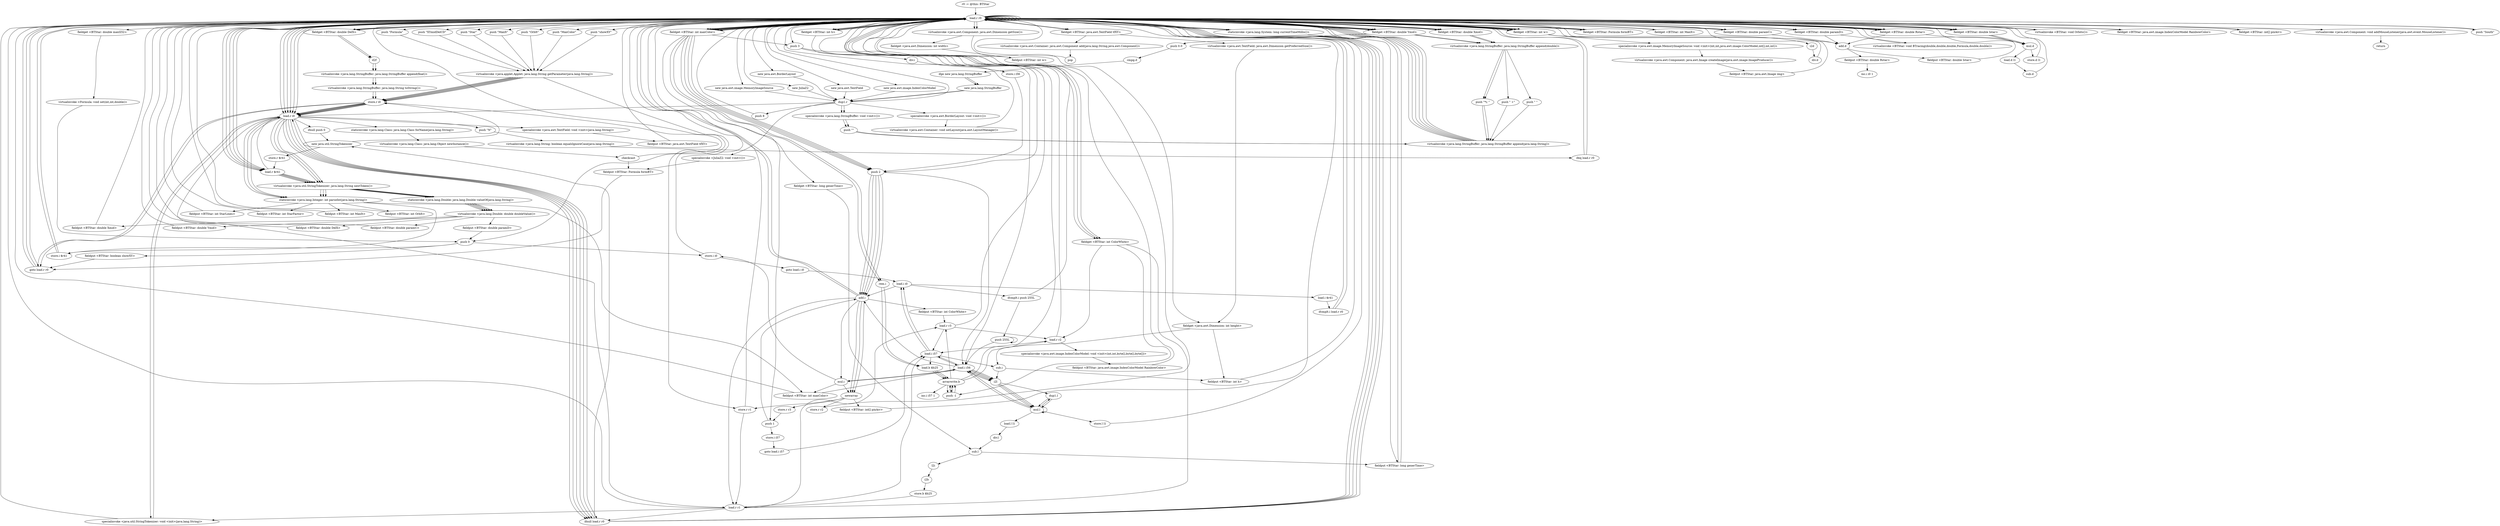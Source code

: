 digraph "" {
    "r0 := @this: BTStar"
    "load.r r0"
    "r0 := @this: BTStar"->"load.r r0";
    "push \"XYmidDelCD\""
    "load.r r0"->"push \"XYmidDelCD\"";
    "virtualinvoke <java.applet.Applet: java.lang.String getParameter(java.lang.String)>"
    "push \"XYmidDelCD\""->"virtualinvoke <java.applet.Applet: java.lang.String getParameter(java.lang.String)>";
    "store.r i0"
    "virtualinvoke <java.applet.Applet: java.lang.String getParameter(java.lang.String)>"->"store.r i0";
    "load.r i0"
    "store.r i0"->"load.r i0";
    "ifnull push 0"
    "load.r i0"->"ifnull push 0";
    "new java.util.StringTokenizer"
    "ifnull push 0"->"new java.util.StringTokenizer";
    "store.r $r41"
    "new java.util.StringTokenizer"->"store.r $r41";
    "load.r $r41"
    "store.r $r41"->"load.r $r41";
    "load.r $r41"->"load.r i0";
    "specialinvoke <java.util.StringTokenizer: void <init>(java.lang.String)>"
    "load.r i0"->"specialinvoke <java.util.StringTokenizer: void <init>(java.lang.String)>";
    "specialinvoke <java.util.StringTokenizer: void <init>(java.lang.String)>"->"load.r r0";
    "load.r r0"->"load.r $r41";
    "virtualinvoke <java.util.StringTokenizer: java.lang.String nextToken()>"
    "load.r $r41"->"virtualinvoke <java.util.StringTokenizer: java.lang.String nextToken()>";
    "staticinvoke <java.lang.Double: java.lang.Double valueOf(java.lang.String)>"
    "virtualinvoke <java.util.StringTokenizer: java.lang.String nextToken()>"->"staticinvoke <java.lang.Double: java.lang.Double valueOf(java.lang.String)>";
    "virtualinvoke <java.lang.Double: double doubleValue()>"
    "staticinvoke <java.lang.Double: java.lang.Double valueOf(java.lang.String)>"->"virtualinvoke <java.lang.Double: double doubleValue()>";
    "fieldput <BTStar: double Xmid>"
    "virtualinvoke <java.lang.Double: double doubleValue()>"->"fieldput <BTStar: double Xmid>";
    "fieldput <BTStar: double Xmid>"->"load.r r0";
    "load.r r0"->"load.r $r41";
    "load.r $r41"->"virtualinvoke <java.util.StringTokenizer: java.lang.String nextToken()>";
    "virtualinvoke <java.util.StringTokenizer: java.lang.String nextToken()>"->"staticinvoke <java.lang.Double: java.lang.Double valueOf(java.lang.String)>";
    "staticinvoke <java.lang.Double: java.lang.Double valueOf(java.lang.String)>"->"virtualinvoke <java.lang.Double: double doubleValue()>";
    "fieldput <BTStar: double Ymid>"
    "virtualinvoke <java.lang.Double: double doubleValue()>"->"fieldput <BTStar: double Ymid>";
    "fieldput <BTStar: double Ymid>"->"load.r r0";
    "load.r r0"->"load.r $r41";
    "load.r $r41"->"virtualinvoke <java.util.StringTokenizer: java.lang.String nextToken()>";
    "virtualinvoke <java.util.StringTokenizer: java.lang.String nextToken()>"->"staticinvoke <java.lang.Double: java.lang.Double valueOf(java.lang.String)>";
    "staticinvoke <java.lang.Double: java.lang.Double valueOf(java.lang.String)>"->"virtualinvoke <java.lang.Double: double doubleValue()>";
    "fieldput <BTStar: double DelX>"
    "virtualinvoke <java.lang.Double: double doubleValue()>"->"fieldput <BTStar: double DelX>";
    "fieldput <BTStar: double DelX>"->"load.r r0";
    "load.r r0"->"load.r $r41";
    "load.r $r41"->"virtualinvoke <java.util.StringTokenizer: java.lang.String nextToken()>";
    "virtualinvoke <java.util.StringTokenizer: java.lang.String nextToken()>"->"staticinvoke <java.lang.Double: java.lang.Double valueOf(java.lang.String)>";
    "staticinvoke <java.lang.Double: java.lang.Double valueOf(java.lang.String)>"->"virtualinvoke <java.lang.Double: double doubleValue()>";
    "fieldput <BTStar: double paramC>"
    "virtualinvoke <java.lang.Double: double doubleValue()>"->"fieldput <BTStar: double paramC>";
    "fieldput <BTStar: double paramC>"->"load.r r0";
    "load.r r0"->"load.r $r41";
    "load.r $r41"->"virtualinvoke <java.util.StringTokenizer: java.lang.String nextToken()>";
    "virtualinvoke <java.util.StringTokenizer: java.lang.String nextToken()>"->"staticinvoke <java.lang.Double: java.lang.Double valueOf(java.lang.String)>";
    "staticinvoke <java.lang.Double: java.lang.Double valueOf(java.lang.String)>"->"virtualinvoke <java.lang.Double: double doubleValue()>";
    "fieldput <BTStar: double paramD>"
    "virtualinvoke <java.lang.Double: double doubleValue()>"->"fieldput <BTStar: double paramD>";
    "push 0"
    "fieldput <BTStar: double paramD>"->"push 0";
    "store.i $r41"
    "push 0"->"store.i $r41";
    "store.i $r41"->"load.r r0";
    "push \"Star\""
    "load.r r0"->"push \"Star\"";
    "push \"Star\""->"virtualinvoke <java.applet.Applet: java.lang.String getParameter(java.lang.String)>";
    "store.r r1"
    "virtualinvoke <java.applet.Applet: java.lang.String getParameter(java.lang.String)>"->"store.r r1";
    "load.r r1"
    "store.r r1"->"load.r r1";
    "ifnull load.r r0"
    "load.r r1"->"ifnull load.r r0";
    "ifnull load.r r0"->"new java.util.StringTokenizer";
    "new java.util.StringTokenizer"->"store.r i0";
    "store.r i0"->"load.r i0";
    "load.r i0"->"load.r r1";
    "load.r r1"->"specialinvoke <java.util.StringTokenizer: void <init>(java.lang.String)>";
    "specialinvoke <java.util.StringTokenizer: void <init>(java.lang.String)>"->"load.r i0";
    "load.r i0"->"virtualinvoke <java.util.StringTokenizer: java.lang.String nextToken()>";
    "staticinvoke <java.lang.Integer: int parseInt(java.lang.String)>"
    "virtualinvoke <java.util.StringTokenizer: java.lang.String nextToken()>"->"staticinvoke <java.lang.Integer: int parseInt(java.lang.String)>";
    "staticinvoke <java.lang.Integer: int parseInt(java.lang.String)>"->"store.i $r41";
    "store.i $r41"->"load.r r0";
    "load.r r0"->"load.r i0";
    "load.r i0"->"virtualinvoke <java.util.StringTokenizer: java.lang.String nextToken()>";
    "virtualinvoke <java.util.StringTokenizer: java.lang.String nextToken()>"->"staticinvoke <java.lang.Integer: int parseInt(java.lang.String)>";
    "fieldput <BTStar: int StarLines>"
    "staticinvoke <java.lang.Integer: int parseInt(java.lang.String)>"->"fieldput <BTStar: int StarLines>";
    "fieldput <BTStar: int StarLines>"->"load.r r0";
    "load.r r0"->"load.r i0";
    "load.r i0"->"virtualinvoke <java.util.StringTokenizer: java.lang.String nextToken()>";
    "virtualinvoke <java.util.StringTokenizer: java.lang.String nextToken()>"->"staticinvoke <java.lang.Integer: int parseInt(java.lang.String)>";
    "fieldput <BTStar: int StarFactor>"
    "staticinvoke <java.lang.Integer: int parseInt(java.lang.String)>"->"fieldput <BTStar: int StarFactor>";
    "fieldput <BTStar: int StarFactor>"->"load.r r0";
    "push \"MaxIt\""
    "load.r r0"->"push \"MaxIt\"";
    "push \"MaxIt\""->"virtualinvoke <java.applet.Applet: java.lang.String getParameter(java.lang.String)>";
    "virtualinvoke <java.applet.Applet: java.lang.String getParameter(java.lang.String)>"->"store.r i0";
    "store.r i0"->"load.r i0";
    "load.r i0"->"ifnull load.r r0";
    "ifnull load.r r0"->"load.r r0";
    "load.r r0"->"load.r i0";
    "load.r i0"->"staticinvoke <java.lang.Integer: int parseInt(java.lang.String)>";
    "fieldput <BTStar: int MaxIt>"
    "staticinvoke <java.lang.Integer: int parseInt(java.lang.String)>"->"fieldput <BTStar: int MaxIt>";
    "fieldput <BTStar: int MaxIt>"->"load.r r0";
    "push \"OrbIt\""
    "load.r r0"->"push \"OrbIt\"";
    "push \"OrbIt\""->"virtualinvoke <java.applet.Applet: java.lang.String getParameter(java.lang.String)>";
    "virtualinvoke <java.applet.Applet: java.lang.String getParameter(java.lang.String)>"->"store.r i0";
    "store.r i0"->"load.r i0";
    "load.r i0"->"ifnull load.r r0";
    "ifnull load.r r0"->"load.r r0";
    "load.r r0"->"load.r i0";
    "load.r i0"->"staticinvoke <java.lang.Integer: int parseInt(java.lang.String)>";
    "fieldput <BTStar: int OrbIt>"
    "staticinvoke <java.lang.Integer: int parseInt(java.lang.String)>"->"fieldput <BTStar: int OrbIt>";
    "fieldput <BTStar: int OrbIt>"->"load.r r0";
    "push \"MaxColor\""
    "load.r r0"->"push \"MaxColor\"";
    "push \"MaxColor\""->"virtualinvoke <java.applet.Applet: java.lang.String getParameter(java.lang.String)>";
    "virtualinvoke <java.applet.Applet: java.lang.String getParameter(java.lang.String)>"->"store.r i0";
    "store.r i0"->"load.r i0";
    "load.r i0"->"ifnull load.r r0";
    "ifnull load.r r0"->"load.r r0";
    "load.r r0"->"load.r i0";
    "load.r i0"->"staticinvoke <java.lang.Integer: int parseInt(java.lang.String)>";
    "fieldput <BTStar: int maxColor>"
    "staticinvoke <java.lang.Integer: int parseInt(java.lang.String)>"->"fieldput <BTStar: int maxColor>";
    "fieldput <BTStar: int maxColor>"->"load.r r0";
    "fieldget <BTStar: int maxColor>"
    "load.r r0"->"fieldget <BTStar: int maxColor>";
    "push 3"
    "fieldget <BTStar: int maxColor>"->"push 3";
    "div.i"
    "push 3"->"div.i";
    "store.i i56"
    "div.i"->"store.i i56";
    "push 2"
    "store.i i56"->"push 2";
    "load.i i56"
    "push 2"->"load.i i56";
    "mul.i"
    "load.i i56"->"mul.i";
    "store.i i0"
    "mul.i"->"store.i i0";
    "store.i i0"->"load.r r0";
    "load.r r0"->"push 3";
    "push 3"->"load.i i56";
    "load.i i56"->"mul.i";
    "mul.i"->"fieldput <BTStar: int maxColor>";
    "fieldput <BTStar: int maxColor>"->"load.i i56";
    "i2l"
    "load.i i56"->"i2l";
    "i2l"->"load.i i56";
    "load.i i56"->"i2l";
    "mul.l"
    "i2l"->"mul.l";
    "mul.l"->"load.i i56";
    "load.i i56"->"i2l";
    "i2l"->"mul.l";
    "mul.l"->"load.i i56";
    "load.i i56"->"i2l";
    "i2l"->"mul.l";
    "store.l l1"
    "mul.l"->"store.l l1";
    "store.l l1"->"load.r r0";
    "load.r r0"->"fieldget <BTStar: int maxColor>";
    "fieldget <BTStar: int maxColor>"->"push 2";
    "add.i"
    "push 2"->"add.i";
    "newarray"
    "add.i"->"newarray";
    "newarray"->"store.r r1";
    "store.r r1"->"load.r r0";
    "load.r r0"->"fieldget <BTStar: int maxColor>";
    "fieldget <BTStar: int maxColor>"->"push 2";
    "push 2"->"add.i";
    "add.i"->"newarray";
    "store.r r2"
    "newarray"->"store.r r2";
    "store.r r2"->"load.r r0";
    "load.r r0"->"fieldget <BTStar: int maxColor>";
    "fieldget <BTStar: int maxColor>"->"push 2";
    "push 2"->"add.i";
    "add.i"->"newarray";
    "store.r r3"
    "newarray"->"store.r r3";
    "push 1"
    "store.r r3"->"push 1";
    "store.i i57"
    "push 1"->"store.i i57";
    "goto load.i i57"
    "store.i i57"->"goto load.i i57";
    "load.i i57"
    "goto load.i i57"->"load.i i57";
    "load.i i0"
    "load.i i57"->"load.i i0";
    "ifcmplt.i push 255L"
    "load.i i0"->"ifcmplt.i push 255L";
    "ifcmplt.i push 255L"->"load.r r0";
    "load.r r0"->"load.r r0";
    "load.r r0"->"fieldget <BTStar: int maxColor>";
    "fieldget <BTStar: int maxColor>"->"push 1";
    "push 1"->"add.i";
    "fieldput <BTStar: int ColorWhite>"
    "add.i"->"fieldput <BTStar: int ColorWhite>";
    "load.r r3"
    "fieldput <BTStar: int ColorWhite>"->"load.r r3";
    "load.r r3"->"load.r r0";
    "fieldget <BTStar: int ColorWhite>"
    "load.r r0"->"fieldget <BTStar: int ColorWhite>";
    "load.r r2"
    "fieldget <BTStar: int ColorWhite>"->"load.r r2";
    "load.r r2"->"load.r r0";
    "load.r r0"->"fieldget <BTStar: int ColorWhite>";
    "fieldget <BTStar: int ColorWhite>"->"load.r r1";
    "load.r r1"->"load.r r0";
    "load.r r0"->"fieldget <BTStar: int ColorWhite>";
    "push -1"
    "fieldget <BTStar: int ColorWhite>"->"push -1";
    "arraywrite.b"
    "push -1"->"arraywrite.b";
    "arraywrite.b"->"push -1";
    "push -1"->"arraywrite.b";
    "arraywrite.b"->"push -1";
    "push -1"->"arraywrite.b";
    "arraywrite.b"->"load.r r0";
    "new java.awt.image.IndexColorModel"
    "load.r r0"->"new java.awt.image.IndexColorModel";
    "dup1.r"
    "new java.awt.image.IndexColorModel"->"dup1.r";
    "push 8"
    "dup1.r"->"push 8";
    "push 8"->"load.r r0";
    "load.r r0"->"fieldget <BTStar: int maxColor>";
    "fieldget <BTStar: int maxColor>"->"push 2";
    "push 2"->"add.i";
    "add.i"->"load.r r1";
    "load.r r1"->"load.r r3";
    "load.r r3"->"load.r r2";
    "specialinvoke <java.awt.image.IndexColorModel: void <init>(int,int,byte[],byte[],byte[])>"
    "load.r r2"->"specialinvoke <java.awt.image.IndexColorModel: void <init>(int,int,byte[],byte[],byte[])>";
    "fieldput <BTStar: java.awt.image.IndexColorModel RainbowColor>"
    "specialinvoke <java.awt.image.IndexColorModel: void <init>(int,int,byte[],byte[],byte[])>"->"fieldput <BTStar: java.awt.image.IndexColorModel RainbowColor>";
    "fieldput <BTStar: java.awt.image.IndexColorModel RainbowColor>"->"load.r r0";
    "load.r r0"->"load.r r0";
    "virtualinvoke <java.awt.Component: java.awt.Dimension getSize()>"
    "load.r r0"->"virtualinvoke <java.awt.Component: java.awt.Dimension getSize()>";
    "fieldget <java.awt.Dimension: int width>"
    "virtualinvoke <java.awt.Component: java.awt.Dimension getSize()>"->"fieldget <java.awt.Dimension: int width>";
    "fieldput <BTStar: int w>"
    "fieldget <java.awt.Dimension: int width>"->"fieldput <BTStar: int w>";
    "fieldput <BTStar: int w>"->"load.r r0";
    "load.r r0"->"load.r r0";
    "load.r r0"->"virtualinvoke <java.awt.Component: java.awt.Dimension getSize()>";
    "fieldget <java.awt.Dimension: int height>"
    "virtualinvoke <java.awt.Component: java.awt.Dimension getSize()>"->"fieldget <java.awt.Dimension: int height>";
    "fieldput <BTStar: int h>"
    "fieldget <java.awt.Dimension: int height>"->"fieldput <BTStar: int h>";
    "fieldput <BTStar: int h>"->"load.r r0";
    "push \"showXY\""
    "load.r r0"->"push \"showXY\"";
    "push \"showXY\""->"virtualinvoke <java.applet.Applet: java.lang.String getParameter(java.lang.String)>";
    "virtualinvoke <java.applet.Applet: java.lang.String getParameter(java.lang.String)>"->"store.r i0";
    "store.r i0"->"load.r i0";
    "load.r i0"->"ifnull load.r r0";
    "ifnull load.r r0"->"load.r i0";
    "push \"N\""
    "load.r i0"->"push \"N\"";
    "virtualinvoke <java.lang.String: boolean equalsIgnoreCase(java.lang.String)>"
    "push \"N\""->"virtualinvoke <java.lang.String: boolean equalsIgnoreCase(java.lang.String)>";
    "ifeq load.r r0"
    "virtualinvoke <java.lang.String: boolean equalsIgnoreCase(java.lang.String)>"->"ifeq load.r r0";
    "ifeq load.r r0"->"load.r r0";
    "load.r r0"->"push 0";
    "fieldput <BTStar: boolean showXY>"
    "push 0"->"fieldput <BTStar: boolean showXY>";
    "goto load.r r0"
    "fieldput <BTStar: boolean showXY>"->"goto load.r r0";
    "goto load.r r0"->"load.r r0";
    "load.r r0"->"load.r r0";
    "fieldget <BTStar: int w>"
    "load.r r0"->"fieldget <BTStar: int w>";
    "fieldget <BTStar: int w>"->"load.r r0";
    "fieldget <BTStar: int h>"
    "load.r r0"->"fieldget <BTStar: int h>";
    "fieldget <BTStar: int h>"->"push 2";
    "push 2"->"add.i";
    "add.i"->"mul.i";
    "mul.i"->"newarray";
    "fieldput <BTStar: int[] pixArr>"
    "newarray"->"fieldput <BTStar: int[] pixArr>";
    "fieldput <BTStar: int[] pixArr>"->"load.r r0";
    "push \"Formula\""
    "load.r r0"->"push \"Formula\"";
    "push \"Formula\""->"virtualinvoke <java.applet.Applet: java.lang.String getParameter(java.lang.String)>";
    "virtualinvoke <java.applet.Applet: java.lang.String getParameter(java.lang.String)>"->"store.r i0";
    "store.r i0"->"load.r i0";
    "load.r i0"->"ifnull load.r r0";
    "ifnull load.r r0"->"load.r r0";
    "load.r r0"->"load.r i0";
    "staticinvoke <java.lang.Class: java.lang.Class forName(java.lang.String)>"
    "load.r i0"->"staticinvoke <java.lang.Class: java.lang.Class forName(java.lang.String)>";
    "virtualinvoke <java.lang.Class: java.lang.Object newInstance()>"
    "staticinvoke <java.lang.Class: java.lang.Class forName(java.lang.String)>"->"virtualinvoke <java.lang.Class: java.lang.Object newInstance()>";
    "checkcast"
    "virtualinvoke <java.lang.Class: java.lang.Object newInstance()>"->"checkcast";
    "fieldput <BTStar: Formula formBT>"
    "checkcast"->"fieldput <BTStar: Formula formBT>";
    "fieldput <BTStar: Formula formBT>"->"goto load.r r0";
    "goto load.r r0"->"load.r r0";
    "fieldget <BTStar: Formula formBT>"
    "load.r r0"->"fieldget <BTStar: Formula formBT>";
    "fieldget <BTStar: Formula formBT>"->"load.r r0";
    "fieldget <BTStar: int MaxIt>"
    "load.r r0"->"fieldget <BTStar: int MaxIt>";
    "fieldget <BTStar: int MaxIt>"->"load.r r0";
    "load.r r0"->"fieldget <BTStar: int maxColor>";
    "fieldget <BTStar: int maxColor>"->"load.r r0";
    "fieldget <BTStar: double maxIZI2>"
    "load.r r0"->"fieldget <BTStar: double maxIZI2>";
    "virtualinvoke <Formula: void set(int,int,double)>"
    "fieldget <BTStar: double maxIZI2>"->"virtualinvoke <Formula: void set(int,int,double)>";
    "virtualinvoke <Formula: void set(int,int,double)>"->"push 0";
    "push 0"->"store.i i0";
    "goto load.i i0"
    "store.i i0"->"goto load.i i0";
    "goto load.i i0"->"load.i i0";
    "load.i $r41"
    "load.i i0"->"load.i $r41";
    "ifcmplt.i load.r r0"
    "load.i $r41"->"ifcmplt.i load.r r0";
    "ifcmplt.i load.r r0"->"load.r r0";
    "staticinvoke <java.lang.System: long currentTimeMillis()>"
    "load.r r0"->"staticinvoke <java.lang.System: long currentTimeMillis()>";
    "fieldput <BTStar: long generTime>"
    "staticinvoke <java.lang.System: long currentTimeMillis()>"->"fieldput <BTStar: long generTime>";
    "fieldput <BTStar: long generTime>"->"load.r r0";
    "load.r r0"->"load.r r0";
    "fieldget <BTStar: double Xmid>"
    "load.r r0"->"fieldget <BTStar: double Xmid>";
    "fieldget <BTStar: double Xmid>"->"load.r r0";
    "fieldget <BTStar: double Ymid>"
    "load.r r0"->"fieldget <BTStar: double Ymid>";
    "fieldget <BTStar: double Ymid>"->"load.r r0";
    "fieldget <BTStar: double DelX>"
    "load.r r0"->"fieldget <BTStar: double DelX>";
    "fieldget <BTStar: double DelX>"->"load.r r0";
    "load.r r0"->"fieldget <BTStar: int w>";
    "i2d"
    "fieldget <BTStar: int w>"->"i2d";
    "div.d"
    "i2d"->"div.d";
    "div.d"->"load.r r0";
    "load.r r0"->"fieldget <BTStar: Formula formBT>";
    "fieldget <BTStar: Formula formBT>"->"load.r r0";
    "fieldget <BTStar: double paramC>"
    "load.r r0"->"fieldget <BTStar: double paramC>";
    "fieldget <BTStar: double paramC>"->"load.r r0";
    "fieldget <BTStar: double paramD>"
    "load.r r0"->"fieldget <BTStar: double paramD>";
    "virtualinvoke <BTStar: void BTracing(double,double,double,Formula,double,double)>"
    "fieldget <BTStar: double paramD>"->"virtualinvoke <BTStar: void BTracing(double,double,double,Formula,double,double)>";
    "virtualinvoke <BTStar: void BTracing(double,double,double,Formula,double,double)>"->"load.r r0";
    "virtualinvoke <BTStar: void Orbits()>"
    "load.r r0"->"virtualinvoke <BTStar: void Orbits()>";
    "virtualinvoke <BTStar: void Orbits()>"->"load.r r0";
    "load.r r0"->"load.r r0";
    "new java.awt.image.MemoryImageSource"
    "load.r r0"->"new java.awt.image.MemoryImageSource";
    "new java.awt.image.MemoryImageSource"->"dup1.r";
    "dup1.r"->"load.r r0";
    "load.r r0"->"fieldget <BTStar: int w>";
    "fieldget <BTStar: int w>"->"load.r r0";
    "load.r r0"->"fieldget <BTStar: int h>";
    "fieldget <BTStar: int h>"->"load.r r0";
    "fieldget <BTStar: java.awt.image.IndexColorModel RainbowColor>"
    "load.r r0"->"fieldget <BTStar: java.awt.image.IndexColorModel RainbowColor>";
    "fieldget <BTStar: java.awt.image.IndexColorModel RainbowColor>"->"load.r r0";
    "fieldget <BTStar: int[] pixArr>"
    "load.r r0"->"fieldget <BTStar: int[] pixArr>";
    "fieldget <BTStar: int[] pixArr>"->"load.r r0";
    "load.r r0"->"fieldget <BTStar: int w>";
    "fieldget <BTStar: int w>"->"load.r r0";
    "load.r r0"->"fieldget <BTStar: int w>";
    "specialinvoke <java.awt.image.MemoryImageSource: void <init>(int,int,java.awt.image.ColorModel,int[],int,int)>"
    "fieldget <BTStar: int w>"->"specialinvoke <java.awt.image.MemoryImageSource: void <init>(int,int,java.awt.image.ColorModel,int[],int,int)>";
    "virtualinvoke <java.awt.Component: java.awt.Image createImage(java.awt.image.ImageProducer)>"
    "specialinvoke <java.awt.image.MemoryImageSource: void <init>(int,int,java.awt.image.ColorModel,int[],int,int)>"->"virtualinvoke <java.awt.Component: java.awt.Image createImage(java.awt.image.ImageProducer)>";
    "fieldput <BTStar: java.awt.Image img>"
    "virtualinvoke <java.awt.Component: java.awt.Image createImage(java.awt.image.ImageProducer)>"->"fieldput <BTStar: java.awt.Image img>";
    "fieldput <BTStar: java.awt.Image img>"->"load.r r0";
    "load.r r0"->"staticinvoke <java.lang.System: long currentTimeMillis()>";
    "staticinvoke <java.lang.System: long currentTimeMillis()>"->"load.r r0";
    "fieldget <BTStar: long generTime>"
    "load.r r0"->"fieldget <BTStar: long generTime>";
    "sub.l"
    "fieldget <BTStar: long generTime>"->"sub.l";
    "sub.l"->"fieldput <BTStar: long generTime>";
    "fieldput <BTStar: long generTime>"->"load.r r0";
    "load.r r0"->"load.r r0";
    "virtualinvoke <java.awt.Component: void addMouseListener(java.awt.event.MouseListener)>"
    "load.r r0"->"virtualinvoke <java.awt.Component: void addMouseListener(java.awt.event.MouseListener)>";
    "return"
    "virtualinvoke <java.awt.Component: void addMouseListener(java.awt.event.MouseListener)>"->"return";
    "ifcmplt.i load.r r0"->"load.r r0";
    "load.r r0"->"load.r r0";
    "fieldget <BTStar: double Istar>"
    "load.r r0"->"fieldget <BTStar: double Istar>";
    "fieldget <BTStar: double Istar>"->"load.r r0";
    "load.r r0"->"fieldget <BTStar: double Istar>";
    "mul.d"
    "fieldget <BTStar: double Istar>"->"mul.d";
    "store.d l1"
    "mul.d"->"store.d l1";
    "store.d l1"->"load.r r0";
    "load.r r0"->"load.r r0";
    "fieldget <BTStar: double Rstar>"
    "load.r r0"->"fieldget <BTStar: double Rstar>";
    "fieldget <BTStar: double Rstar>"->"load.r r0";
    "load.r r0"->"fieldget <BTStar: double Rstar>";
    "add.d"
    "fieldget <BTStar: double Rstar>"->"add.d";
    "add.d"->"load.r r0";
    "load.r r0"->"fieldget <BTStar: double Istar>";
    "fieldget <BTStar: double Istar>"->"mul.d";
    "mul.d"->"load.r r0";
    "load.r r0"->"fieldget <BTStar: double paramD>";
    "fieldget <BTStar: double paramD>"->"add.d";
    "fieldput <BTStar: double Istar>"
    "add.d"->"fieldput <BTStar: double Istar>";
    "fieldput <BTStar: double Istar>"->"load.r r0";
    "load.r r0"->"fieldget <BTStar: double Rstar>";
    "fieldget <BTStar: double Rstar>"->"load.r r0";
    "load.r r0"->"fieldget <BTStar: double Rstar>";
    "fieldget <BTStar: double Rstar>"->"mul.d";
    "load.d l1"
    "mul.d"->"load.d l1";
    "sub.d"
    "load.d l1"->"sub.d";
    "sub.d"->"load.r r0";
    "load.r r0"->"fieldget <BTStar: double paramC>";
    "fieldget <BTStar: double paramC>"->"add.d";
    "fieldput <BTStar: double Rstar>"
    "add.d"->"fieldput <BTStar: double Rstar>";
    "inc.i i0 1"
    "fieldput <BTStar: double Rstar>"->"inc.i i0 1";
    "checkcast"->"store.r i0";
    "store.r i0"->"goto load.r r0";
    "ifnull load.r r0"->"load.r r0";
    "new JuliaZ2"
    "load.r r0"->"new JuliaZ2";
    "new JuliaZ2"->"dup1.r";
    "specialinvoke <JuliaZ2: void <init>()>"
    "dup1.r"->"specialinvoke <JuliaZ2: void <init>()>";
    "specialinvoke <JuliaZ2: void <init>()>"->"fieldput <BTStar: Formula formBT>";
    "ifeq load.r r0"->"load.r r0";
    "new java.awt.BorderLayout"
    "load.r r0"->"new java.awt.BorderLayout";
    "new java.awt.BorderLayout"->"dup1.r";
    "specialinvoke <java.awt.BorderLayout: void <init>()>"
    "dup1.r"->"specialinvoke <java.awt.BorderLayout: void <init>()>";
    "virtualinvoke <java.awt.Container: void setLayout(java.awt.LayoutManager)>"
    "specialinvoke <java.awt.BorderLayout: void <init>()>"->"virtualinvoke <java.awt.Container: void setLayout(java.awt.LayoutManager)>";
    "virtualinvoke <java.awt.Container: void setLayout(java.awt.LayoutManager)>"->"load.r r0";
    "load.r r0"->"fieldget <BTStar: double Ymid>";
    "push 0.0"
    "fieldget <BTStar: double Ymid>"->"push 0.0";
    "cmpg.d"
    "push 0.0"->"cmpg.d";
    "ifge new java.lang.StringBuffer"
    "cmpg.d"->"ifge new java.lang.StringBuffer";
    "new java.lang.StringBuffer"
    "ifge new java.lang.StringBuffer"->"new java.lang.StringBuffer";
    "new java.lang.StringBuffer"->"dup1.r";
    "specialinvoke <java.lang.StringBuffer: void <init>()>"
    "dup1.r"->"specialinvoke <java.lang.StringBuffer: void <init>()>";
    "push \"\""
    "specialinvoke <java.lang.StringBuffer: void <init>()>"->"push \"\"";
    "virtualinvoke <java.lang.StringBuffer: java.lang.StringBuffer append(java.lang.String)>"
    "push \"\""->"virtualinvoke <java.lang.StringBuffer: java.lang.StringBuffer append(java.lang.String)>";
    "virtualinvoke <java.lang.StringBuffer: java.lang.StringBuffer append(java.lang.String)>"->"load.r r0";
    "load.r r0"->"fieldget <BTStar: double Xmid>";
    "virtualinvoke <java.lang.StringBuffer: java.lang.StringBuffer append(double)>"
    "fieldget <BTStar: double Xmid>"->"virtualinvoke <java.lang.StringBuffer: java.lang.StringBuffer append(double)>";
    "push \" \""
    "virtualinvoke <java.lang.StringBuffer: java.lang.StringBuffer append(double)>"->"push \" \"";
    "push \" \""->"virtualinvoke <java.lang.StringBuffer: java.lang.StringBuffer append(java.lang.String)>";
    "virtualinvoke <java.lang.StringBuffer: java.lang.StringBuffer append(java.lang.String)>"->"load.r r0";
    "load.r r0"->"fieldget <BTStar: double Ymid>";
    "fieldget <BTStar: double Ymid>"->"virtualinvoke <java.lang.StringBuffer: java.lang.StringBuffer append(double)>";
    "push \"*i; \""
    "virtualinvoke <java.lang.StringBuffer: java.lang.StringBuffer append(double)>"->"push \"*i; \"";
    "push \"*i; \""->"virtualinvoke <java.lang.StringBuffer: java.lang.StringBuffer append(java.lang.String)>";
    "virtualinvoke <java.lang.StringBuffer: java.lang.StringBuffer append(java.lang.String)>"->"load.r r0";
    "load.r r0"->"fieldget <BTStar: double DelX>";
    "d2f"
    "fieldget <BTStar: double DelX>"->"d2f";
    "virtualinvoke <java.lang.StringBuffer: java.lang.StringBuffer append(float)>"
    "d2f"->"virtualinvoke <java.lang.StringBuffer: java.lang.StringBuffer append(float)>";
    "virtualinvoke <java.lang.StringBuffer: java.lang.String toString()>"
    "virtualinvoke <java.lang.StringBuffer: java.lang.StringBuffer append(float)>"->"virtualinvoke <java.lang.StringBuffer: java.lang.String toString()>";
    "virtualinvoke <java.lang.StringBuffer: java.lang.String toString()>"->"store.r i0";
    "store.r i0"->"goto load.r r0";
    "goto load.r r0"->"load.r r0";
    "new java.awt.TextField"
    "load.r r0"->"new java.awt.TextField";
    "new java.awt.TextField"->"dup1.r";
    "dup1.r"->"load.r i0";
    "specialinvoke <java.awt.TextField: void <init>(java.lang.String)>"
    "load.r i0"->"specialinvoke <java.awt.TextField: void <init>(java.lang.String)>";
    "fieldput <BTStar: java.awt.TextField tfXY>"
    "specialinvoke <java.awt.TextField: void <init>(java.lang.String)>"->"fieldput <BTStar: java.awt.TextField tfXY>";
    "fieldput <BTStar: java.awt.TextField tfXY>"->"load.r r0";
    "push \"South\""
    "load.r r0"->"push \"South\"";
    "push \"South\""->"load.r r0";
    "fieldget <BTStar: java.awt.TextField tfXY>"
    "load.r r0"->"fieldget <BTStar: java.awt.TextField tfXY>";
    "virtualinvoke <java.awt.Container: java.awt.Component add(java.lang.String,java.awt.Component)>"
    "fieldget <BTStar: java.awt.TextField tfXY>"->"virtualinvoke <java.awt.Container: java.awt.Component add(java.lang.String,java.awt.Component)>";
    "pop"
    "virtualinvoke <java.awt.Container: java.awt.Component add(java.lang.String,java.awt.Component)>"->"pop";
    "pop"->"load.r r0";
    "load.r r0"->"load.r r0";
    "load.r r0"->"fieldget <BTStar: int h>";
    "fieldget <BTStar: int h>"->"load.r r0";
    "load.r r0"->"fieldget <BTStar: java.awt.TextField tfXY>";
    "virtualinvoke <java.awt.TextField: java.awt.Dimension getPreferredSize()>"
    "fieldget <BTStar: java.awt.TextField tfXY>"->"virtualinvoke <java.awt.TextField: java.awt.Dimension getPreferredSize()>";
    "virtualinvoke <java.awt.TextField: java.awt.Dimension getPreferredSize()>"->"fieldget <java.awt.Dimension: int height>";
    "sub.i"
    "fieldget <java.awt.Dimension: int height>"->"sub.i";
    "sub.i"->"fieldput <BTStar: int h>";
    "ifge new java.lang.StringBuffer"->"new java.lang.StringBuffer";
    "new java.lang.StringBuffer"->"dup1.r";
    "dup1.r"->"specialinvoke <java.lang.StringBuffer: void <init>()>";
    "specialinvoke <java.lang.StringBuffer: void <init>()>"->"push \"\"";
    "push \"\""->"virtualinvoke <java.lang.StringBuffer: java.lang.StringBuffer append(java.lang.String)>";
    "virtualinvoke <java.lang.StringBuffer: java.lang.StringBuffer append(java.lang.String)>"->"load.r r0";
    "load.r r0"->"fieldget <BTStar: double Xmid>";
    "fieldget <BTStar: double Xmid>"->"virtualinvoke <java.lang.StringBuffer: java.lang.StringBuffer append(double)>";
    "push \" +\""
    "virtualinvoke <java.lang.StringBuffer: java.lang.StringBuffer append(double)>"->"push \" +\"";
    "push \" +\""->"virtualinvoke <java.lang.StringBuffer: java.lang.StringBuffer append(java.lang.String)>";
    "virtualinvoke <java.lang.StringBuffer: java.lang.StringBuffer append(java.lang.String)>"->"load.r r0";
    "load.r r0"->"fieldget <BTStar: double Ymid>";
    "fieldget <BTStar: double Ymid>"->"virtualinvoke <java.lang.StringBuffer: java.lang.StringBuffer append(double)>";
    "virtualinvoke <java.lang.StringBuffer: java.lang.StringBuffer append(double)>"->"push \"*i; \"";
    "push \"*i; \""->"virtualinvoke <java.lang.StringBuffer: java.lang.StringBuffer append(java.lang.String)>";
    "virtualinvoke <java.lang.StringBuffer: java.lang.StringBuffer append(java.lang.String)>"->"load.r r0";
    "load.r r0"->"fieldget <BTStar: double DelX>";
    "fieldget <BTStar: double DelX>"->"d2f";
    "d2f"->"virtualinvoke <java.lang.StringBuffer: java.lang.StringBuffer append(float)>";
    "virtualinvoke <java.lang.StringBuffer: java.lang.StringBuffer append(float)>"->"virtualinvoke <java.lang.StringBuffer: java.lang.String toString()>";
    "virtualinvoke <java.lang.StringBuffer: java.lang.String toString()>"->"store.r i0";
    "push 255L"
    "ifcmplt.i push 255L"->"push 255L";
    "push 255L"->"push 255L";
    "push 255L"->"load.i i56";
    "load.i i56"->"load.i i57";
    "load.i i57"->"sub.i";
    "sub.i"->"i2l";
    "dup1.l"
    "i2l"->"dup1.l";
    "dup1.l"->"mul.l";
    "mul.l"->"dup1.l";
    "dup1.l"->"mul.l";
    "mul.l"->"mul.l";
    "load.l l1"
    "mul.l"->"load.l l1";
    "div.l"
    "load.l l1"->"div.l";
    "div.l"->"sub.l";
    "l2i"
    "sub.l"->"l2i";
    "i2b"
    "l2i"->"i2b";
    "store.b $b25"
    "i2b"->"store.b $b25";
    "store.b $b25"->"load.r r1";
    "load.r r1"->"load.i i57";
    "load.i i57"->"load.i i0";
    "load.i i0"->"add.i";
    "add.i"->"load.r r0";
    "load.r r0"->"fieldget <BTStar: int maxColor>";
    "rem.i"
    "fieldget <BTStar: int maxColor>"->"rem.i";
    "load.b $b25"
    "rem.i"->"load.b $b25";
    "load.b $b25"->"arraywrite.b";
    "arraywrite.b"->"load.r r2";
    "load.r r2"->"load.i i57";
    "load.i i57"->"load.i i56";
    "load.i i56"->"add.i";
    "add.i"->"load.r r0";
    "load.r r0"->"fieldget <BTStar: int maxColor>";
    "fieldget <BTStar: int maxColor>"->"rem.i";
    "rem.i"->"load.b $b25";
    "load.b $b25"->"arraywrite.b";
    "arraywrite.b"->"load.r r3";
    "load.r r3"->"load.i i57";
    "load.i i57"->"load.b $b25";
    "load.b $b25"->"arraywrite.b";
    "inc.i i57 1"
    "arraywrite.b"->"inc.i i57 1";
}

